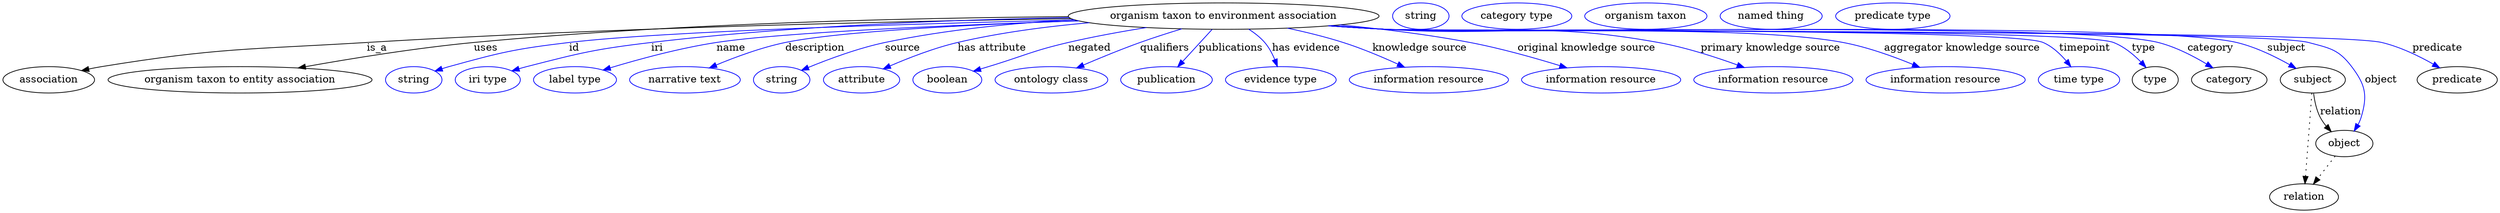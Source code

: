 digraph {
	graph [bb="0,0,3399,283"];
	node [label="\N"];
	"organism taxon to environment association"	[height=0.5,
		label="organism taxon to environment association",
		pos="1661.4,265",
		width=5.8856];
	association	[height=0.5,
		pos="62.394,178",
		width=1.7332];
	"organism taxon to environment association" -> association	[label=is_a,
		lp="508.39,221.5",
		pos="e,106.89,190.69 1453.3,261.6 1219.8,258.01 829.62,249.33 494.39,229 333.58,219.25 292.37,222.16 133.39,196 128,195.11 122.41,194.04 \
116.84,192.87"];
	"organism taxon to entity association"	[height=0.5,
		pos="322.39,178",
		width=5.0009];
	"organism taxon to environment association" -> "organism taxon to entity association"	[label=uses,
		lp="656.89,221.5",
		pos="e,401.77,194.23 1449.2,264.24 1242.4,262.7 919.14,255.59 640.39,229 562.77,221.59 475.29,207.41 411.76,196.03"];
	id	[color=blue,
		height=0.5,
		label=string,
		pos="558.39,178",
		width=1.0652];
	"organism taxon to environment association" -> id	[color=blue,
		label=id,
		lp="777.39,221.5",
		pos="e,587.37,190.01 1458.3,259.78 1237.3,254.51 898.46,244.3 770.39,229 696.57,220.18 678.06,215.79 606.39,196 603.28,195.14 600.08,\
194.18 596.89,193.17",
		style=solid];
	iri	[color=blue,
		height=0.5,
		label="iri type",
		pos="659.39,178",
		width=1.2277];
	"organism taxon to environment association" -> iri	[color=blue,
		label=iri,
		lp="890.39,221.5",
		pos="e,692.3,190.22 1450.8,262.89 1293.6,260.04 1074,251.77 882.39,229 805.97,219.91 786.95,215.12 712.39,196 709.02,195.13 705.54,194.17 \
702.05,193.16",
		style=solid];
	name	[color=blue,
		height=0.5,
		label="label type",
		pos="778.39,178",
		width=1.5707];
	"organism taxon to environment association" -> name	[color=blue,
		label=name,
		lp="991.39,221.5",
		pos="e,816.73,191.39 1464,258.44 1294.2,252.83 1062.8,243 971.39,229 921.3,221.32 865.37,206.07 826.67,194.42",
		style=solid];
	description	[color=blue,
		height=0.5,
		label="narrative text",
		pos="928.39,178",
		width=2.0943];
	"organism taxon to environment association" -> description	[color=blue,
		label=description,
		lp="1104.9,221.5",
		pos="e,961.4,194.25 1463.2,258.61 1319.5,253.53 1138,244.34 1064.4,229 1032,222.26 997.08,209.27 970.71,198.22",
		style=solid];
	source	[color=blue,
		height=0.5,
		label=string,
		pos="1060.4,178",
		width=1.0652];
	"organism taxon to environment association" -> source	[color=blue,
		label=source,
		lp="1223.4,221.5",
		pos="e,1087.2,191.1 1456.7,260.31 1375.9,255.79 1282.6,246.73 1199.4,229 1163.4,221.32 1124,206.53 1096.4,195.02",
		style=solid];
	"has attribute"	[color=blue,
		height=0.5,
		label=attribute,
		pos="1168.4,178",
		width=1.4443];
	"organism taxon to environment association" -> "has attribute"	[color=blue,
		label="has attribute",
		lp="1345.4,221.5",
		pos="e,1197.9,192.99 1477.5,255.98 1419.6,250.88 1355.9,242.55 1298.4,229 1266.8,221.54 1232.5,208.14 1207.1,197.09",
		style=solid];
	negated	[color=blue,
		height=0.5,
		label=boolean,
		pos="1285.4,178",
		width=1.2999];
	"organism taxon to environment association" -> negated	[color=blue,
		label=negated,
		lp="1478.4,221.5",
		pos="e,1320.6,189.91 1556,249.38 1521.8,243.89 1483.8,237.02 1449.4,229 1400.1,217.52 1388.8,210.81 1340.4,196 1337.1,194.99 1333.7,193.94 \
1330.2,192.89",
		style=solid];
	qualifiers	[color=blue,
		height=0.5,
		label="ontology class",
		pos="1426.4,178",
		width=2.1304];
	"organism taxon to environment association" -> qualifiers	[color=blue,
		label=qualifiers,
		lp="1580.9,221.5",
		pos="e,1460.7,194.2 1604.2,247.6 1585.9,242.05 1565.7,235.58 1547.4,229 1521.5,219.69 1493,207.99 1470.2,198.25",
		style=solid];
	publications	[color=blue,
		height=0.5,
		label=publication,
		pos="1583.4,178",
		width=1.7332];
	"organism taxon to environment association" -> publications	[color=blue,
		label=publications,
		lp="1671.4,221.5",
		pos="e,1598.6,195.6 1645.6,246.8 1634.1,234.31 1618.5,217.24 1605.7,203.35",
		style=solid];
	"has evidence"	[color=blue,
		height=0.5,
		label="evidence type",
		pos="1739.4,178",
		width=2.0943];
	"organism taxon to environment association" -> "has evidence"	[color=blue,
		label="has evidence",
		lp="1773.9,221.5",
		pos="e,1734.7,196.17 1695.6,247.14 1703.5,242.1 1711.3,236.02 1717.4,229 1723.2,222.27 1727.7,213.76 1731.1,205.67",
		style=solid];
	"knowledge source"	[color=blue,
		height=0.5,
		label="information resource",
		pos="1941.4,178",
		width=3.015];
	"organism taxon to environment association" -> "knowledge source"	[color=blue,
		label="knowledge source",
		lp="1928.9,221.5",
		pos="e,1908.3,195.19 1748.5,248.53 1773.3,243.26 1800.1,236.71 1824.4,229 1849.7,220.96 1877,209.44 1898.9,199.49",
		style=solid];
	"original knowledge source"	[color=blue,
		height=0.5,
		label="information resource",
		pos="2176.4,178",
		width=3.015];
	"organism taxon to environment association" -> "original knowledge source"	[color=blue,
		label="original knowledge source",
		lp="2156.4,221.5",
		pos="e,2129.8,194.35 1819.9,253.03 1876.2,247.67 1939.9,239.94 1997.4,229 2039.1,221.06 2085.3,208.07 2120.2,197.31",
		style=solid];
	"primary knowledge source"	[color=blue,
		height=0.5,
		label="information resource",
		pos="2411.4,178",
		width=3.015];
	"organism taxon to environment association" -> "primary knowledge source"	[color=blue,
		label="primary knowledge source",
		lp="2407.4,221.5",
		pos="e,2371.8,194.78 1809.1,252.06 1833.5,250.24 1858.7,248.49 1882.4,247 2047.6,236.65 2091.5,258.36 2254.4,229 2291.4,222.34 2331.7,\
209.36 2362.2,198.29",
		style=solid];
	"aggregator knowledge source"	[color=blue,
		height=0.5,
		label="information resource",
		pos="2646.4,178",
		width=3.015];
	"organism taxon to environment association" -> "aggregator knowledge source"	[color=blue,
		label="aggregator knowledge source",
		lp="2668.9,221.5",
		pos="e,2611,195.15 1806.4,251.85 1831.7,250.01 1857.8,248.3 1882.4,247 2020.9,239.68 2370.1,254.64 2506.4,229 2539.2,222.84 2574.5,210.17 \
2601.5,199.13",
		style=solid];
	timepoint	[color=blue,
		height=0.5,
		label="time type",
		pos="2828.4,178",
		width=1.5346];
	"organism taxon to environment association" -> timepoint	[color=blue,
		label=timepoint,
		lp="2836.4,221.5",
		pos="e,2817.3,195.84 1805.2,251.75 1830.9,249.9 1857.4,248.21 1882.4,247 1932.2,244.59 2733.6,248.77 2779.4,229 2791.8,223.65 2802.6,\
213.55 2810.9,203.82",
		style=solid];
	type	[height=0.5,
		pos="2932.4,178",
		width=0.86659];
	"organism taxon to environment association" -> type	[color=blue,
		label=type,
		lp="2916.4,221.5",
		pos="e,2919.8,194.92 1804.9,251.73 1830.7,249.88 1857.3,248.19 1882.4,247 1937.5,244.38 2823.9,248.91 2875.4,229 2889.7,223.47 2902.8,\
212.64 2912.8,202.47",
		style=solid];
	category	[height=0.5,
		pos="3033.4,178",
		width=1.4263];
	"organism taxon to environment association" -> category	[color=blue,
		label=category,
		lp="3007.9,221.5",
		pos="e,3011.1,194.29 1804.9,251.71 1830.7,249.86 1857.3,248.18 1882.4,247 1999.4,241.51 2822.8,257.58 2936.4,229 2959.9,223.08 2984.2,\
210.57 3002.6,199.55",
		style=solid];
	subject	[height=0.5,
		pos="3147.4,178",
		width=1.2277];
	"organism taxon to environment association" -> subject	[color=blue,
		label=subject,
		lp="3111.4,221.5",
		pos="e,3124.5,193.59 1804.6,251.7 1830.5,249.84 1857.2,248.16 1882.4,247 2011.3,241.05 2917.8,258.64 3043.4,229 3069.1,222.93 3095.9,\
209.86 3115.9,198.6",
		style=solid];
	object	[height=0.5,
		pos="3190.4,91",
		width=1.0832];
	"organism taxon to environment association" -> object	[color=blue,
		label=object,
		lp="3240.4,178",
		pos="e,3203.8,108.09 1804.3,251.7 1830.2,249.83 1857.1,248.15 1882.4,247 1952.3,243.82 3073.8,247.13 3141.4,229 3170.4,221.21 3182.2,\
219.95 3200.4,196 3219.2,171.13 3222.3,156.9 3213.4,127 3212.4,123.55 3210.9,120.13 3209.1,116.85",
		style=solid];
	predicate	[height=0.5,
		pos="3344.4,178",
		width=1.5165];
	"organism taxon to environment association" -> predicate	[color=blue,
		label=predicate,
		lp="3317.4,221.5",
		pos="e,3320.6,194.33 1804.3,251.67 1830.2,249.81 1857.1,248.14 1882.4,247 1957.8,243.6 3167.9,246.4 3241.4,229 3266.3,223.11 3292.2,210.51 \
3311.8,199.44",
		style=solid];
	association_type	[color=blue,
		height=0.5,
		label=string,
		pos="1929.4,265",
		width=1.0652];
	association_category	[color=blue,
		height=0.5,
		label="category type",
		pos="2060.4,265",
		width=2.0762];
	subject -> object	[label=relation,
		lp="3185.4,134.5",
		pos="e,3172.5,107.23 3148.5,159.55 3149.7,149.57 3152.2,137.07 3157.4,127 3159.6,122.68 3162.5,118.52 3165.7,114.66"];
	relation	[height=0.5,
		pos="3135.4,18",
		width=1.2999];
	subject -> relation	[pos="e,3136.7,36.188 3146.1,159.79 3144,132.48 3140,78.994 3137.5,46.38",
		style=dotted];
	"organism taxon to environment association_subject"	[color=blue,
		height=0.5,
		label="organism taxon",
		pos="2236.4,265",
		width=2.3109];
	object -> relation	[pos="e,3148.2,35.54 3177.9,73.889 3171,64.939 3162.2,53.617 3154.4,43.584",
		style=dotted];
	"organism taxon to environment association_object"	[color=blue,
		height=0.5,
		label="named thing",
		pos="2407.4,265",
		width=1.9318];
	"organism taxon to environment association_predicate"	[color=blue,
		height=0.5,
		label="predicate type",
		pos="2573.4,265",
		width=2.1665];
}
